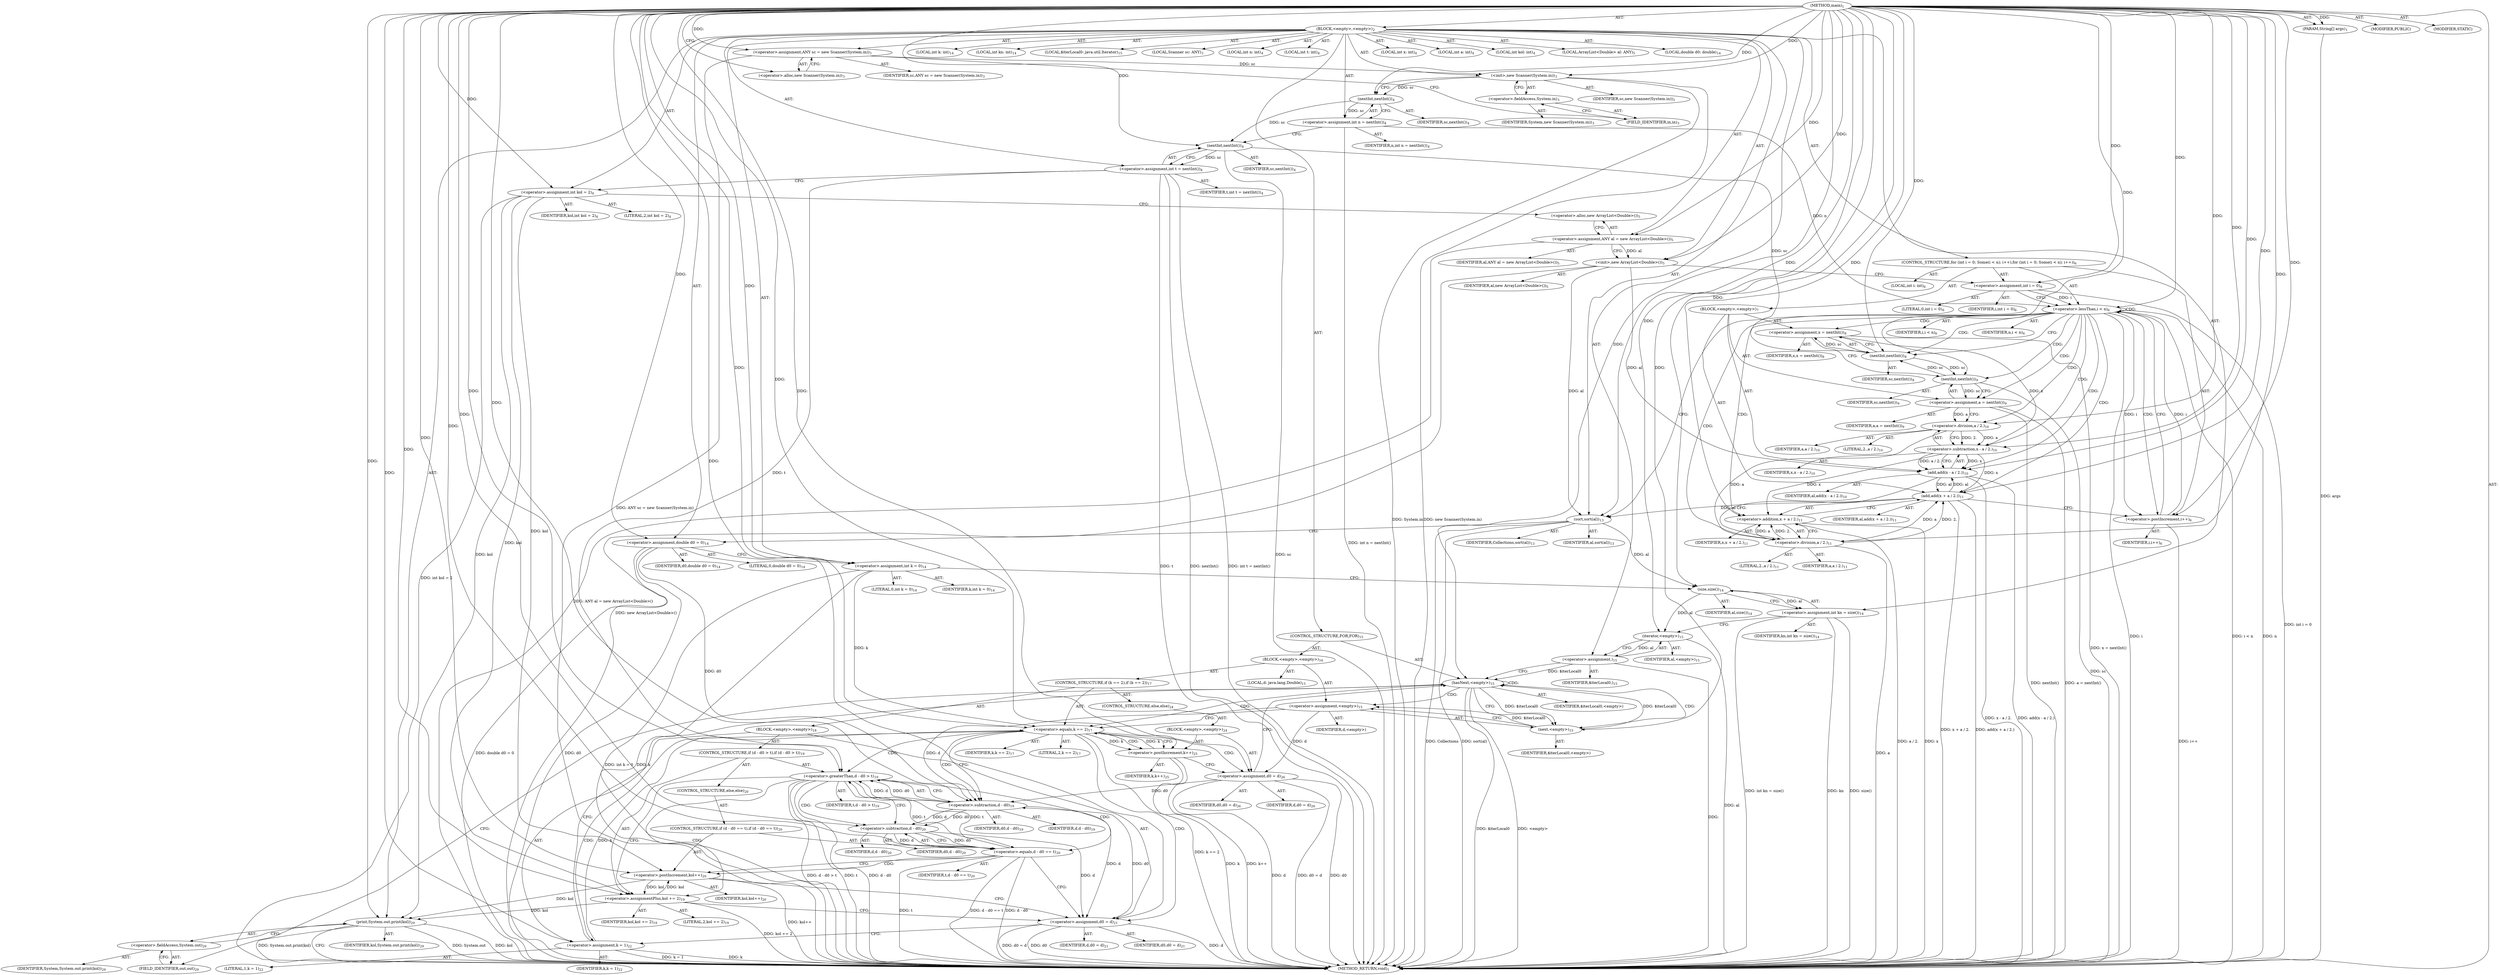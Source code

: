 digraph "main" {  
"21" [label = <(METHOD,main)<SUB>1</SUB>> ]
"22" [label = <(PARAM,String[] args)<SUB>1</SUB>> ]
"23" [label = <(BLOCK,&lt;empty&gt;,&lt;empty&gt;)<SUB>2</SUB>> ]
"4" [label = <(LOCAL,Scanner sc: ANY)<SUB>3</SUB>> ]
"24" [label = <(&lt;operator&gt;.assignment,ANY sc = new Scanner(System.in))<SUB>3</SUB>> ]
"25" [label = <(IDENTIFIER,sc,ANY sc = new Scanner(System.in))<SUB>3</SUB>> ]
"26" [label = <(&lt;operator&gt;.alloc,new Scanner(System.in))<SUB>3</SUB>> ]
"27" [label = <(&lt;init&gt;,new Scanner(System.in))<SUB>3</SUB>> ]
"3" [label = <(IDENTIFIER,sc,new Scanner(System.in))<SUB>3</SUB>> ]
"28" [label = <(&lt;operator&gt;.fieldAccess,System.in)<SUB>3</SUB>> ]
"29" [label = <(IDENTIFIER,System,new Scanner(System.in))<SUB>3</SUB>> ]
"30" [label = <(FIELD_IDENTIFIER,in,in)<SUB>3</SUB>> ]
"31" [label = <(LOCAL,int n: int)<SUB>4</SUB>> ]
"32" [label = <(LOCAL,int t: int)<SUB>4</SUB>> ]
"33" [label = <(LOCAL,int x: int)<SUB>4</SUB>> ]
"34" [label = <(LOCAL,int a: int)<SUB>4</SUB>> ]
"35" [label = <(LOCAL,int kol: int)<SUB>4</SUB>> ]
"36" [label = <(&lt;operator&gt;.assignment,int n = nextInt())<SUB>4</SUB>> ]
"37" [label = <(IDENTIFIER,n,int n = nextInt())<SUB>4</SUB>> ]
"38" [label = <(nextInt,nextInt())<SUB>4</SUB>> ]
"39" [label = <(IDENTIFIER,sc,nextInt())<SUB>4</SUB>> ]
"40" [label = <(&lt;operator&gt;.assignment,int t = nextInt())<SUB>4</SUB>> ]
"41" [label = <(IDENTIFIER,t,int t = nextInt())<SUB>4</SUB>> ]
"42" [label = <(nextInt,nextInt())<SUB>4</SUB>> ]
"43" [label = <(IDENTIFIER,sc,nextInt())<SUB>4</SUB>> ]
"44" [label = <(&lt;operator&gt;.assignment,int kol = 2)<SUB>4</SUB>> ]
"45" [label = <(IDENTIFIER,kol,int kol = 2)<SUB>4</SUB>> ]
"46" [label = <(LITERAL,2,int kol = 2)<SUB>4</SUB>> ]
"6" [label = <(LOCAL,ArrayList&lt;Double&gt; al: ANY)<SUB>5</SUB>> ]
"47" [label = <(&lt;operator&gt;.assignment,ANY al = new ArrayList&lt;Double&gt;())<SUB>5</SUB>> ]
"48" [label = <(IDENTIFIER,al,ANY al = new ArrayList&lt;Double&gt;())<SUB>5</SUB>> ]
"49" [label = <(&lt;operator&gt;.alloc,new ArrayList&lt;Double&gt;())<SUB>5</SUB>> ]
"50" [label = <(&lt;init&gt;,new ArrayList&lt;Double&gt;())<SUB>5</SUB>> ]
"5" [label = <(IDENTIFIER,al,new ArrayList&lt;Double&gt;())<SUB>5</SUB>> ]
"51" [label = <(CONTROL_STRUCTURE,for (int i = 0; Some(i &lt; n); i++),for (int i = 0; Some(i &lt; n); i++))<SUB>6</SUB>> ]
"52" [label = <(LOCAL,int i: int)<SUB>6</SUB>> ]
"53" [label = <(&lt;operator&gt;.assignment,int i = 0)<SUB>6</SUB>> ]
"54" [label = <(IDENTIFIER,i,int i = 0)<SUB>6</SUB>> ]
"55" [label = <(LITERAL,0,int i = 0)<SUB>6</SUB>> ]
"56" [label = <(&lt;operator&gt;.lessThan,i &lt; n)<SUB>6</SUB>> ]
"57" [label = <(IDENTIFIER,i,i &lt; n)<SUB>6</SUB>> ]
"58" [label = <(IDENTIFIER,n,i &lt; n)<SUB>6</SUB>> ]
"59" [label = <(&lt;operator&gt;.postIncrement,i++)<SUB>6</SUB>> ]
"60" [label = <(IDENTIFIER,i,i++)<SUB>6</SUB>> ]
"61" [label = <(BLOCK,&lt;empty&gt;,&lt;empty&gt;)<SUB>7</SUB>> ]
"62" [label = <(&lt;operator&gt;.assignment,x = nextInt())<SUB>8</SUB>> ]
"63" [label = <(IDENTIFIER,x,x = nextInt())<SUB>8</SUB>> ]
"64" [label = <(nextInt,nextInt())<SUB>8</SUB>> ]
"65" [label = <(IDENTIFIER,sc,nextInt())<SUB>8</SUB>> ]
"66" [label = <(&lt;operator&gt;.assignment,a = nextInt())<SUB>9</SUB>> ]
"67" [label = <(IDENTIFIER,a,a = nextInt())<SUB>9</SUB>> ]
"68" [label = <(nextInt,nextInt())<SUB>9</SUB>> ]
"69" [label = <(IDENTIFIER,sc,nextInt())<SUB>9</SUB>> ]
"70" [label = <(add,add(x - a / 2.))<SUB>10</SUB>> ]
"71" [label = <(IDENTIFIER,al,add(x - a / 2.))<SUB>10</SUB>> ]
"72" [label = <(&lt;operator&gt;.subtraction,x - a / 2.)<SUB>10</SUB>> ]
"73" [label = <(IDENTIFIER,x,x - a / 2.)<SUB>10</SUB>> ]
"74" [label = <(&lt;operator&gt;.division,a / 2.)<SUB>10</SUB>> ]
"75" [label = <(IDENTIFIER,a,a / 2.)<SUB>10</SUB>> ]
"76" [label = <(LITERAL,2.,a / 2.)<SUB>10</SUB>> ]
"77" [label = <(add,add(x + a / 2.))<SUB>11</SUB>> ]
"78" [label = <(IDENTIFIER,al,add(x + a / 2.))<SUB>11</SUB>> ]
"79" [label = <(&lt;operator&gt;.addition,x + a / 2.)<SUB>11</SUB>> ]
"80" [label = <(IDENTIFIER,x,x + a / 2.)<SUB>11</SUB>> ]
"81" [label = <(&lt;operator&gt;.division,a / 2.)<SUB>11</SUB>> ]
"82" [label = <(IDENTIFIER,a,a / 2.)<SUB>11</SUB>> ]
"83" [label = <(LITERAL,2.,a / 2.)<SUB>11</SUB>> ]
"84" [label = <(sort,sort(al))<SUB>13</SUB>> ]
"85" [label = <(IDENTIFIER,Collections,sort(al))<SUB>13</SUB>> ]
"86" [label = <(IDENTIFIER,al,sort(al))<SUB>13</SUB>> ]
"87" [label = <(LOCAL,double d0: double)<SUB>14</SUB>> ]
"88" [label = <(&lt;operator&gt;.assignment,double d0 = 0)<SUB>14</SUB>> ]
"89" [label = <(IDENTIFIER,d0,double d0 = 0)<SUB>14</SUB>> ]
"90" [label = <(LITERAL,0,double d0 = 0)<SUB>14</SUB>> ]
"91" [label = <(LOCAL,int k: int)<SUB>14</SUB>> ]
"92" [label = <(LOCAL,int kn: int)<SUB>14</SUB>> ]
"93" [label = <(&lt;operator&gt;.assignment,int k = 0)<SUB>14</SUB>> ]
"94" [label = <(IDENTIFIER,k,int k = 0)<SUB>14</SUB>> ]
"95" [label = <(LITERAL,0,int k = 0)<SUB>14</SUB>> ]
"96" [label = <(&lt;operator&gt;.assignment,int kn = size())<SUB>14</SUB>> ]
"97" [label = <(IDENTIFIER,kn,int kn = size())<SUB>14</SUB>> ]
"98" [label = <(size,size())<SUB>14</SUB>> ]
"99" [label = <(IDENTIFIER,al,size())<SUB>14</SUB>> ]
"100" [label = <(LOCAL,$iterLocal0: java.util.Iterator)<SUB>15</SUB>> ]
"101" [label = <(&lt;operator&gt;.assignment,)<SUB>15</SUB>> ]
"102" [label = <(IDENTIFIER,$iterLocal0,)<SUB>15</SUB>> ]
"103" [label = <(iterator,&lt;empty&gt;)<SUB>15</SUB>> ]
"104" [label = <(IDENTIFIER,al,&lt;empty&gt;)<SUB>15</SUB>> ]
"105" [label = <(CONTROL_STRUCTURE,FOR,FOR)<SUB>15</SUB>> ]
"106" [label = <(hasNext,&lt;empty&gt;)<SUB>15</SUB>> ]
"107" [label = <(IDENTIFIER,$iterLocal0,&lt;empty&gt;)> ]
"108" [label = <(BLOCK,&lt;empty&gt;,&lt;empty&gt;)<SUB>16</SUB>> ]
"109" [label = <(LOCAL,d: java.lang.Double)<SUB>15</SUB>> ]
"110" [label = <(&lt;operator&gt;.assignment,&lt;empty&gt;)<SUB>15</SUB>> ]
"111" [label = <(IDENTIFIER,d,&lt;empty&gt;)> ]
"112" [label = <(next,&lt;empty&gt;)<SUB>15</SUB>> ]
"113" [label = <(IDENTIFIER,$iterLocal0,&lt;empty&gt;)> ]
"114" [label = <(CONTROL_STRUCTURE,if (k == 2),if (k == 2))<SUB>17</SUB>> ]
"115" [label = <(&lt;operator&gt;.equals,k == 2)<SUB>17</SUB>> ]
"116" [label = <(IDENTIFIER,k,k == 2)<SUB>17</SUB>> ]
"117" [label = <(LITERAL,2,k == 2)<SUB>17</SUB>> ]
"118" [label = <(BLOCK,&lt;empty&gt;,&lt;empty&gt;)<SUB>18</SUB>> ]
"119" [label = <(CONTROL_STRUCTURE,if (d - d0 &gt; t),if (d - d0 &gt; t))<SUB>19</SUB>> ]
"120" [label = <(&lt;operator&gt;.greaterThan,d - d0 &gt; t)<SUB>19</SUB>> ]
"121" [label = <(&lt;operator&gt;.subtraction,d - d0)<SUB>19</SUB>> ]
"122" [label = <(IDENTIFIER,d,d - d0)<SUB>19</SUB>> ]
"123" [label = <(IDENTIFIER,d0,d - d0)<SUB>19</SUB>> ]
"124" [label = <(IDENTIFIER,t,d - d0 &gt; t)<SUB>19</SUB>> ]
"125" [label = <(&lt;operator&gt;.assignmentPlus,kol += 2)<SUB>19</SUB>> ]
"126" [label = <(IDENTIFIER,kol,kol += 2)<SUB>19</SUB>> ]
"127" [label = <(LITERAL,2,kol += 2)<SUB>19</SUB>> ]
"128" [label = <(CONTROL_STRUCTURE,else,else)<SUB>20</SUB>> ]
"129" [label = <(CONTROL_STRUCTURE,if (d - d0 == t),if (d - d0 == t))<SUB>20</SUB>> ]
"130" [label = <(&lt;operator&gt;.equals,d - d0 == t)<SUB>20</SUB>> ]
"131" [label = <(&lt;operator&gt;.subtraction,d - d0)<SUB>20</SUB>> ]
"132" [label = <(IDENTIFIER,d,d - d0)<SUB>20</SUB>> ]
"133" [label = <(IDENTIFIER,d0,d - d0)<SUB>20</SUB>> ]
"134" [label = <(IDENTIFIER,t,d - d0 == t)<SUB>20</SUB>> ]
"135" [label = <(&lt;operator&gt;.postIncrement,kol++)<SUB>20</SUB>> ]
"136" [label = <(IDENTIFIER,kol,kol++)<SUB>20</SUB>> ]
"137" [label = <(&lt;operator&gt;.assignment,d0 = d)<SUB>21</SUB>> ]
"138" [label = <(IDENTIFIER,d0,d0 = d)<SUB>21</SUB>> ]
"139" [label = <(IDENTIFIER,d,d0 = d)<SUB>21</SUB>> ]
"140" [label = <(&lt;operator&gt;.assignment,k = 1)<SUB>22</SUB>> ]
"141" [label = <(IDENTIFIER,k,k = 1)<SUB>22</SUB>> ]
"142" [label = <(LITERAL,1,k = 1)<SUB>22</SUB>> ]
"143" [label = <(CONTROL_STRUCTURE,else,else)<SUB>24</SUB>> ]
"144" [label = <(BLOCK,&lt;empty&gt;,&lt;empty&gt;)<SUB>24</SUB>> ]
"145" [label = <(&lt;operator&gt;.postIncrement,k++)<SUB>25</SUB>> ]
"146" [label = <(IDENTIFIER,k,k++)<SUB>25</SUB>> ]
"147" [label = <(&lt;operator&gt;.assignment,d0 = d)<SUB>26</SUB>> ]
"148" [label = <(IDENTIFIER,d0,d0 = d)<SUB>26</SUB>> ]
"149" [label = <(IDENTIFIER,d,d0 = d)<SUB>26</SUB>> ]
"150" [label = <(print,System.out.print(kol))<SUB>29</SUB>> ]
"151" [label = <(&lt;operator&gt;.fieldAccess,System.out)<SUB>29</SUB>> ]
"152" [label = <(IDENTIFIER,System,System.out.print(kol))<SUB>29</SUB>> ]
"153" [label = <(FIELD_IDENTIFIER,out,out)<SUB>29</SUB>> ]
"154" [label = <(IDENTIFIER,kol,System.out.print(kol))<SUB>29</SUB>> ]
"155" [label = <(MODIFIER,PUBLIC)> ]
"156" [label = <(MODIFIER,STATIC)> ]
"157" [label = <(METHOD_RETURN,void)<SUB>1</SUB>> ]
  "21" -> "22"  [ label = "AST: "] 
  "21" -> "23"  [ label = "AST: "] 
  "21" -> "155"  [ label = "AST: "] 
  "21" -> "156"  [ label = "AST: "] 
  "21" -> "157"  [ label = "AST: "] 
  "23" -> "4"  [ label = "AST: "] 
  "23" -> "24"  [ label = "AST: "] 
  "23" -> "27"  [ label = "AST: "] 
  "23" -> "31"  [ label = "AST: "] 
  "23" -> "32"  [ label = "AST: "] 
  "23" -> "33"  [ label = "AST: "] 
  "23" -> "34"  [ label = "AST: "] 
  "23" -> "35"  [ label = "AST: "] 
  "23" -> "36"  [ label = "AST: "] 
  "23" -> "40"  [ label = "AST: "] 
  "23" -> "44"  [ label = "AST: "] 
  "23" -> "6"  [ label = "AST: "] 
  "23" -> "47"  [ label = "AST: "] 
  "23" -> "50"  [ label = "AST: "] 
  "23" -> "51"  [ label = "AST: "] 
  "23" -> "84"  [ label = "AST: "] 
  "23" -> "87"  [ label = "AST: "] 
  "23" -> "88"  [ label = "AST: "] 
  "23" -> "91"  [ label = "AST: "] 
  "23" -> "92"  [ label = "AST: "] 
  "23" -> "93"  [ label = "AST: "] 
  "23" -> "96"  [ label = "AST: "] 
  "23" -> "100"  [ label = "AST: "] 
  "23" -> "101"  [ label = "AST: "] 
  "23" -> "105"  [ label = "AST: "] 
  "23" -> "150"  [ label = "AST: "] 
  "24" -> "25"  [ label = "AST: "] 
  "24" -> "26"  [ label = "AST: "] 
  "27" -> "3"  [ label = "AST: "] 
  "27" -> "28"  [ label = "AST: "] 
  "28" -> "29"  [ label = "AST: "] 
  "28" -> "30"  [ label = "AST: "] 
  "36" -> "37"  [ label = "AST: "] 
  "36" -> "38"  [ label = "AST: "] 
  "38" -> "39"  [ label = "AST: "] 
  "40" -> "41"  [ label = "AST: "] 
  "40" -> "42"  [ label = "AST: "] 
  "42" -> "43"  [ label = "AST: "] 
  "44" -> "45"  [ label = "AST: "] 
  "44" -> "46"  [ label = "AST: "] 
  "47" -> "48"  [ label = "AST: "] 
  "47" -> "49"  [ label = "AST: "] 
  "50" -> "5"  [ label = "AST: "] 
  "51" -> "52"  [ label = "AST: "] 
  "51" -> "53"  [ label = "AST: "] 
  "51" -> "56"  [ label = "AST: "] 
  "51" -> "59"  [ label = "AST: "] 
  "51" -> "61"  [ label = "AST: "] 
  "53" -> "54"  [ label = "AST: "] 
  "53" -> "55"  [ label = "AST: "] 
  "56" -> "57"  [ label = "AST: "] 
  "56" -> "58"  [ label = "AST: "] 
  "59" -> "60"  [ label = "AST: "] 
  "61" -> "62"  [ label = "AST: "] 
  "61" -> "66"  [ label = "AST: "] 
  "61" -> "70"  [ label = "AST: "] 
  "61" -> "77"  [ label = "AST: "] 
  "62" -> "63"  [ label = "AST: "] 
  "62" -> "64"  [ label = "AST: "] 
  "64" -> "65"  [ label = "AST: "] 
  "66" -> "67"  [ label = "AST: "] 
  "66" -> "68"  [ label = "AST: "] 
  "68" -> "69"  [ label = "AST: "] 
  "70" -> "71"  [ label = "AST: "] 
  "70" -> "72"  [ label = "AST: "] 
  "72" -> "73"  [ label = "AST: "] 
  "72" -> "74"  [ label = "AST: "] 
  "74" -> "75"  [ label = "AST: "] 
  "74" -> "76"  [ label = "AST: "] 
  "77" -> "78"  [ label = "AST: "] 
  "77" -> "79"  [ label = "AST: "] 
  "79" -> "80"  [ label = "AST: "] 
  "79" -> "81"  [ label = "AST: "] 
  "81" -> "82"  [ label = "AST: "] 
  "81" -> "83"  [ label = "AST: "] 
  "84" -> "85"  [ label = "AST: "] 
  "84" -> "86"  [ label = "AST: "] 
  "88" -> "89"  [ label = "AST: "] 
  "88" -> "90"  [ label = "AST: "] 
  "93" -> "94"  [ label = "AST: "] 
  "93" -> "95"  [ label = "AST: "] 
  "96" -> "97"  [ label = "AST: "] 
  "96" -> "98"  [ label = "AST: "] 
  "98" -> "99"  [ label = "AST: "] 
  "101" -> "102"  [ label = "AST: "] 
  "101" -> "103"  [ label = "AST: "] 
  "103" -> "104"  [ label = "AST: "] 
  "105" -> "106"  [ label = "AST: "] 
  "105" -> "108"  [ label = "AST: "] 
  "106" -> "107"  [ label = "AST: "] 
  "108" -> "109"  [ label = "AST: "] 
  "108" -> "110"  [ label = "AST: "] 
  "108" -> "114"  [ label = "AST: "] 
  "110" -> "111"  [ label = "AST: "] 
  "110" -> "112"  [ label = "AST: "] 
  "112" -> "113"  [ label = "AST: "] 
  "114" -> "115"  [ label = "AST: "] 
  "114" -> "118"  [ label = "AST: "] 
  "114" -> "143"  [ label = "AST: "] 
  "115" -> "116"  [ label = "AST: "] 
  "115" -> "117"  [ label = "AST: "] 
  "118" -> "119"  [ label = "AST: "] 
  "118" -> "137"  [ label = "AST: "] 
  "118" -> "140"  [ label = "AST: "] 
  "119" -> "120"  [ label = "AST: "] 
  "119" -> "125"  [ label = "AST: "] 
  "119" -> "128"  [ label = "AST: "] 
  "120" -> "121"  [ label = "AST: "] 
  "120" -> "124"  [ label = "AST: "] 
  "121" -> "122"  [ label = "AST: "] 
  "121" -> "123"  [ label = "AST: "] 
  "125" -> "126"  [ label = "AST: "] 
  "125" -> "127"  [ label = "AST: "] 
  "128" -> "129"  [ label = "AST: "] 
  "129" -> "130"  [ label = "AST: "] 
  "129" -> "135"  [ label = "AST: "] 
  "130" -> "131"  [ label = "AST: "] 
  "130" -> "134"  [ label = "AST: "] 
  "131" -> "132"  [ label = "AST: "] 
  "131" -> "133"  [ label = "AST: "] 
  "135" -> "136"  [ label = "AST: "] 
  "137" -> "138"  [ label = "AST: "] 
  "137" -> "139"  [ label = "AST: "] 
  "140" -> "141"  [ label = "AST: "] 
  "140" -> "142"  [ label = "AST: "] 
  "143" -> "144"  [ label = "AST: "] 
  "144" -> "145"  [ label = "AST: "] 
  "144" -> "147"  [ label = "AST: "] 
  "145" -> "146"  [ label = "AST: "] 
  "147" -> "148"  [ label = "AST: "] 
  "147" -> "149"  [ label = "AST: "] 
  "150" -> "151"  [ label = "AST: "] 
  "150" -> "154"  [ label = "AST: "] 
  "151" -> "152"  [ label = "AST: "] 
  "151" -> "153"  [ label = "AST: "] 
  "24" -> "30"  [ label = "CFG: "] 
  "27" -> "38"  [ label = "CFG: "] 
  "36" -> "42"  [ label = "CFG: "] 
  "40" -> "44"  [ label = "CFG: "] 
  "44" -> "49"  [ label = "CFG: "] 
  "47" -> "50"  [ label = "CFG: "] 
  "50" -> "53"  [ label = "CFG: "] 
  "84" -> "88"  [ label = "CFG: "] 
  "88" -> "93"  [ label = "CFG: "] 
  "93" -> "98"  [ label = "CFG: "] 
  "96" -> "103"  [ label = "CFG: "] 
  "101" -> "106"  [ label = "CFG: "] 
  "150" -> "157"  [ label = "CFG: "] 
  "26" -> "24"  [ label = "CFG: "] 
  "28" -> "27"  [ label = "CFG: "] 
  "38" -> "36"  [ label = "CFG: "] 
  "42" -> "40"  [ label = "CFG: "] 
  "49" -> "47"  [ label = "CFG: "] 
  "53" -> "56"  [ label = "CFG: "] 
  "56" -> "64"  [ label = "CFG: "] 
  "56" -> "84"  [ label = "CFG: "] 
  "59" -> "56"  [ label = "CFG: "] 
  "98" -> "96"  [ label = "CFG: "] 
  "103" -> "101"  [ label = "CFG: "] 
  "106" -> "112"  [ label = "CFG: "] 
  "106" -> "153"  [ label = "CFG: "] 
  "151" -> "150"  [ label = "CFG: "] 
  "30" -> "28"  [ label = "CFG: "] 
  "62" -> "68"  [ label = "CFG: "] 
  "66" -> "74"  [ label = "CFG: "] 
  "70" -> "81"  [ label = "CFG: "] 
  "77" -> "59"  [ label = "CFG: "] 
  "110" -> "115"  [ label = "CFG: "] 
  "153" -> "151"  [ label = "CFG: "] 
  "64" -> "62"  [ label = "CFG: "] 
  "68" -> "66"  [ label = "CFG: "] 
  "72" -> "70"  [ label = "CFG: "] 
  "79" -> "77"  [ label = "CFG: "] 
  "112" -> "110"  [ label = "CFG: "] 
  "115" -> "121"  [ label = "CFG: "] 
  "115" -> "145"  [ label = "CFG: "] 
  "74" -> "72"  [ label = "CFG: "] 
  "81" -> "79"  [ label = "CFG: "] 
  "137" -> "140"  [ label = "CFG: "] 
  "140" -> "106"  [ label = "CFG: "] 
  "120" -> "125"  [ label = "CFG: "] 
  "120" -> "131"  [ label = "CFG: "] 
  "125" -> "137"  [ label = "CFG: "] 
  "145" -> "147"  [ label = "CFG: "] 
  "147" -> "106"  [ label = "CFG: "] 
  "121" -> "120"  [ label = "CFG: "] 
  "130" -> "135"  [ label = "CFG: "] 
  "130" -> "137"  [ label = "CFG: "] 
  "135" -> "137"  [ label = "CFG: "] 
  "131" -> "130"  [ label = "CFG: "] 
  "21" -> "26"  [ label = "CFG: "] 
  "22" -> "157"  [ label = "DDG: args"] 
  "24" -> "157"  [ label = "DDG: ANY sc = new Scanner(System.in)"] 
  "27" -> "157"  [ label = "DDG: System.in"] 
  "27" -> "157"  [ label = "DDG: new Scanner(System.in)"] 
  "36" -> "157"  [ label = "DDG: int n = nextInt()"] 
  "40" -> "157"  [ label = "DDG: t"] 
  "42" -> "157"  [ label = "DDG: sc"] 
  "40" -> "157"  [ label = "DDG: nextInt()"] 
  "40" -> "157"  [ label = "DDG: int t = nextInt()"] 
  "44" -> "157"  [ label = "DDG: int kol = 2"] 
  "47" -> "157"  [ label = "DDG: ANY al = new ArrayList&lt;Double&gt;()"] 
  "50" -> "157"  [ label = "DDG: new ArrayList&lt;Double&gt;()"] 
  "53" -> "157"  [ label = "DDG: int i = 0"] 
  "56" -> "157"  [ label = "DDG: i"] 
  "56" -> "157"  [ label = "DDG: n"] 
  "56" -> "157"  [ label = "DDG: i &lt; n"] 
  "84" -> "157"  [ label = "DDG: sort(al)"] 
  "88" -> "157"  [ label = "DDG: d0"] 
  "88" -> "157"  [ label = "DDG: double d0 = 0"] 
  "93" -> "157"  [ label = "DDG: k"] 
  "93" -> "157"  [ label = "DDG: int k = 0"] 
  "96" -> "157"  [ label = "DDG: kn"] 
  "96" -> "157"  [ label = "DDG: size()"] 
  "96" -> "157"  [ label = "DDG: int kn = size()"] 
  "103" -> "157"  [ label = "DDG: al"] 
  "101" -> "157"  [ label = "DDG: "] 
  "106" -> "157"  [ label = "DDG: $iterLocal0"] 
  "106" -> "157"  [ label = "DDG: &lt;empty&gt;"] 
  "150" -> "157"  [ label = "DDG: System.out"] 
  "150" -> "157"  [ label = "DDG: kol"] 
  "150" -> "157"  [ label = "DDG: System.out.print(kol)"] 
  "115" -> "157"  [ label = "DDG: k == 2"] 
  "145" -> "157"  [ label = "DDG: k"] 
  "145" -> "157"  [ label = "DDG: k++"] 
  "147" -> "157"  [ label = "DDG: d0"] 
  "147" -> "157"  [ label = "DDG: d"] 
  "147" -> "157"  [ label = "DDG: d0 = d"] 
  "120" -> "157"  [ label = "DDG: d - d0"] 
  "120" -> "157"  [ label = "DDG: t"] 
  "120" -> "157"  [ label = "DDG: d - d0 &gt; t"] 
  "130" -> "157"  [ label = "DDG: d - d0"] 
  "130" -> "157"  [ label = "DDG: t"] 
  "130" -> "157"  [ label = "DDG: d - d0 == t"] 
  "135" -> "157"  [ label = "DDG: kol++"] 
  "125" -> "157"  [ label = "DDG: kol += 2"] 
  "137" -> "157"  [ label = "DDG: d0"] 
  "137" -> "157"  [ label = "DDG: d"] 
  "137" -> "157"  [ label = "DDG: d0 = d"] 
  "140" -> "157"  [ label = "DDG: k"] 
  "140" -> "157"  [ label = "DDG: k = 1"] 
  "62" -> "157"  [ label = "DDG: x = nextInt()"] 
  "68" -> "157"  [ label = "DDG: sc"] 
  "66" -> "157"  [ label = "DDG: nextInt()"] 
  "66" -> "157"  [ label = "DDG: a = nextInt()"] 
  "70" -> "157"  [ label = "DDG: x - a / 2."] 
  "70" -> "157"  [ label = "DDG: add(x - a / 2.)"] 
  "79" -> "157"  [ label = "DDG: x"] 
  "81" -> "157"  [ label = "DDG: a"] 
  "79" -> "157"  [ label = "DDG: a / 2."] 
  "77" -> "157"  [ label = "DDG: x + a / 2."] 
  "77" -> "157"  [ label = "DDG: add(x + a / 2.)"] 
  "59" -> "157"  [ label = "DDG: i++"] 
  "84" -> "157"  [ label = "DDG: Collections"] 
  "21" -> "22"  [ label = "DDG: "] 
  "21" -> "24"  [ label = "DDG: "] 
  "38" -> "36"  [ label = "DDG: sc"] 
  "42" -> "40"  [ label = "DDG: sc"] 
  "21" -> "44"  [ label = "DDG: "] 
  "21" -> "47"  [ label = "DDG: "] 
  "21" -> "88"  [ label = "DDG: "] 
  "21" -> "93"  [ label = "DDG: "] 
  "98" -> "96"  [ label = "DDG: al"] 
  "103" -> "101"  [ label = "DDG: al"] 
  "24" -> "27"  [ label = "DDG: sc"] 
  "21" -> "27"  [ label = "DDG: "] 
  "47" -> "50"  [ label = "DDG: al"] 
  "21" -> "50"  [ label = "DDG: "] 
  "21" -> "53"  [ label = "DDG: "] 
  "21" -> "84"  [ label = "DDG: "] 
  "50" -> "84"  [ label = "DDG: al"] 
  "77" -> "84"  [ label = "DDG: al"] 
  "44" -> "150"  [ label = "DDG: kol"] 
  "135" -> "150"  [ label = "DDG: kol"] 
  "125" -> "150"  [ label = "DDG: kol"] 
  "21" -> "150"  [ label = "DDG: "] 
  "27" -> "38"  [ label = "DDG: sc"] 
  "21" -> "38"  [ label = "DDG: "] 
  "38" -> "42"  [ label = "DDG: sc"] 
  "21" -> "42"  [ label = "DDG: "] 
  "53" -> "56"  [ label = "DDG: i"] 
  "59" -> "56"  [ label = "DDG: i"] 
  "21" -> "56"  [ label = "DDG: "] 
  "36" -> "56"  [ label = "DDG: n"] 
  "56" -> "59"  [ label = "DDG: i"] 
  "21" -> "59"  [ label = "DDG: "] 
  "64" -> "62"  [ label = "DDG: sc"] 
  "68" -> "66"  [ label = "DDG: sc"] 
  "84" -> "98"  [ label = "DDG: al"] 
  "21" -> "98"  [ label = "DDG: "] 
  "98" -> "103"  [ label = "DDG: al"] 
  "21" -> "103"  [ label = "DDG: "] 
  "101" -> "106"  [ label = "DDG: $iterLocal0"] 
  "112" -> "106"  [ label = "DDG: $iterLocal0"] 
  "21" -> "106"  [ label = "DDG: "] 
  "112" -> "110"  [ label = "DDG: $iterLocal0"] 
  "50" -> "70"  [ label = "DDG: al"] 
  "77" -> "70"  [ label = "DDG: al"] 
  "21" -> "70"  [ label = "DDG: "] 
  "72" -> "70"  [ label = "DDG: x"] 
  "72" -> "70"  [ label = "DDG: a / 2."] 
  "70" -> "77"  [ label = "DDG: al"] 
  "21" -> "77"  [ label = "DDG: "] 
  "72" -> "77"  [ label = "DDG: x"] 
  "81" -> "77"  [ label = "DDG: a"] 
  "81" -> "77"  [ label = "DDG: 2."] 
  "42" -> "64"  [ label = "DDG: sc"] 
  "68" -> "64"  [ label = "DDG: sc"] 
  "21" -> "64"  [ label = "DDG: "] 
  "64" -> "68"  [ label = "DDG: sc"] 
  "21" -> "68"  [ label = "DDG: "] 
  "62" -> "72"  [ label = "DDG: x"] 
  "21" -> "72"  [ label = "DDG: "] 
  "74" -> "72"  [ label = "DDG: a"] 
  "74" -> "72"  [ label = "DDG: 2."] 
  "72" -> "79"  [ label = "DDG: x"] 
  "21" -> "79"  [ label = "DDG: "] 
  "81" -> "79"  [ label = "DDG: a"] 
  "81" -> "79"  [ label = "DDG: 2."] 
  "106" -> "112"  [ label = "DDG: $iterLocal0"] 
  "21" -> "112"  [ label = "DDG: "] 
  "93" -> "115"  [ label = "DDG: k"] 
  "145" -> "115"  [ label = "DDG: k"] 
  "140" -> "115"  [ label = "DDG: k"] 
  "21" -> "115"  [ label = "DDG: "] 
  "121" -> "137"  [ label = "DDG: d"] 
  "131" -> "137"  [ label = "DDG: d"] 
  "21" -> "137"  [ label = "DDG: "] 
  "21" -> "140"  [ label = "DDG: "] 
  "66" -> "74"  [ label = "DDG: a"] 
  "21" -> "74"  [ label = "DDG: "] 
  "74" -> "81"  [ label = "DDG: a"] 
  "21" -> "81"  [ label = "DDG: "] 
  "21" -> "125"  [ label = "DDG: "] 
  "110" -> "147"  [ label = "DDG: d"] 
  "21" -> "147"  [ label = "DDG: "] 
  "121" -> "120"  [ label = "DDG: d"] 
  "121" -> "120"  [ label = "DDG: d0"] 
  "40" -> "120"  [ label = "DDG: t"] 
  "130" -> "120"  [ label = "DDG: t"] 
  "21" -> "120"  [ label = "DDG: "] 
  "44" -> "125"  [ label = "DDG: kol"] 
  "135" -> "125"  [ label = "DDG: kol"] 
  "115" -> "145"  [ label = "DDG: k"] 
  "21" -> "145"  [ label = "DDG: "] 
  "110" -> "121"  [ label = "DDG: d"] 
  "21" -> "121"  [ label = "DDG: "] 
  "88" -> "121"  [ label = "DDG: d0"] 
  "147" -> "121"  [ label = "DDG: d0"] 
  "137" -> "121"  [ label = "DDG: d0"] 
  "131" -> "130"  [ label = "DDG: d"] 
  "131" -> "130"  [ label = "DDG: d0"] 
  "120" -> "130"  [ label = "DDG: t"] 
  "21" -> "130"  [ label = "DDG: "] 
  "44" -> "135"  [ label = "DDG: kol"] 
  "125" -> "135"  [ label = "DDG: kol"] 
  "21" -> "135"  [ label = "DDG: "] 
  "121" -> "131"  [ label = "DDG: d"] 
  "21" -> "131"  [ label = "DDG: "] 
  "121" -> "131"  [ label = "DDG: d0"] 
  "56" -> "68"  [ label = "CDG: "] 
  "56" -> "77"  [ label = "CDG: "] 
  "56" -> "64"  [ label = "CDG: "] 
  "56" -> "66"  [ label = "CDG: "] 
  "56" -> "81"  [ label = "CDG: "] 
  "56" -> "72"  [ label = "CDG: "] 
  "56" -> "56"  [ label = "CDG: "] 
  "56" -> "74"  [ label = "CDG: "] 
  "56" -> "59"  [ label = "CDG: "] 
  "56" -> "79"  [ label = "CDG: "] 
  "56" -> "70"  [ label = "CDG: "] 
  "56" -> "62"  [ label = "CDG: "] 
  "106" -> "115"  [ label = "CDG: "] 
  "106" -> "106"  [ label = "CDG: "] 
  "106" -> "112"  [ label = "CDG: "] 
  "106" -> "110"  [ label = "CDG: "] 
  "115" -> "120"  [ label = "CDG: "] 
  "115" -> "145"  [ label = "CDG: "] 
  "115" -> "121"  [ label = "CDG: "] 
  "115" -> "140"  [ label = "CDG: "] 
  "115" -> "137"  [ label = "CDG: "] 
  "115" -> "147"  [ label = "CDG: "] 
  "120" -> "131"  [ label = "CDG: "] 
  "120" -> "130"  [ label = "CDG: "] 
  "120" -> "125"  [ label = "CDG: "] 
  "130" -> "135"  [ label = "CDG: "] 
}
